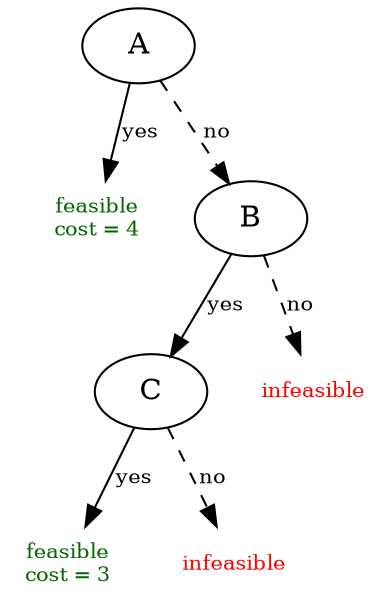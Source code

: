 digraph branch_and_bound_example {
	margin=0;
	root [label="A"];
	0 [shape=plaintext, label="feasible\ncost = 4", fontsize=10, fontcolor=darkgreen];
	1 [label="B"];
	10 [label="C"];
	11 [shape=plaintext, label="infeasible", fontsize=10, fontcolor=red];
	100 [shape=plaintext, label="feasible\ncost = 3", fontsize=10, fontcolor=darkgreen];
	101 [shape=plaintext, label="infeasible", fontsize=10, fontcolor=red];
	root -> 0[label="yes", fontsize=10];
	root -> 1[style=dashed, label="no", fontsize=10];
	1 -> 10[label="yes", fontsize=10];
	1 -> 11[style=dashed, label="no", fontsize=10];
	10 -> 100[label="yes", fontsize=10];
	10 -> 101[style=dashed, label="no", fontsize=10];
}
